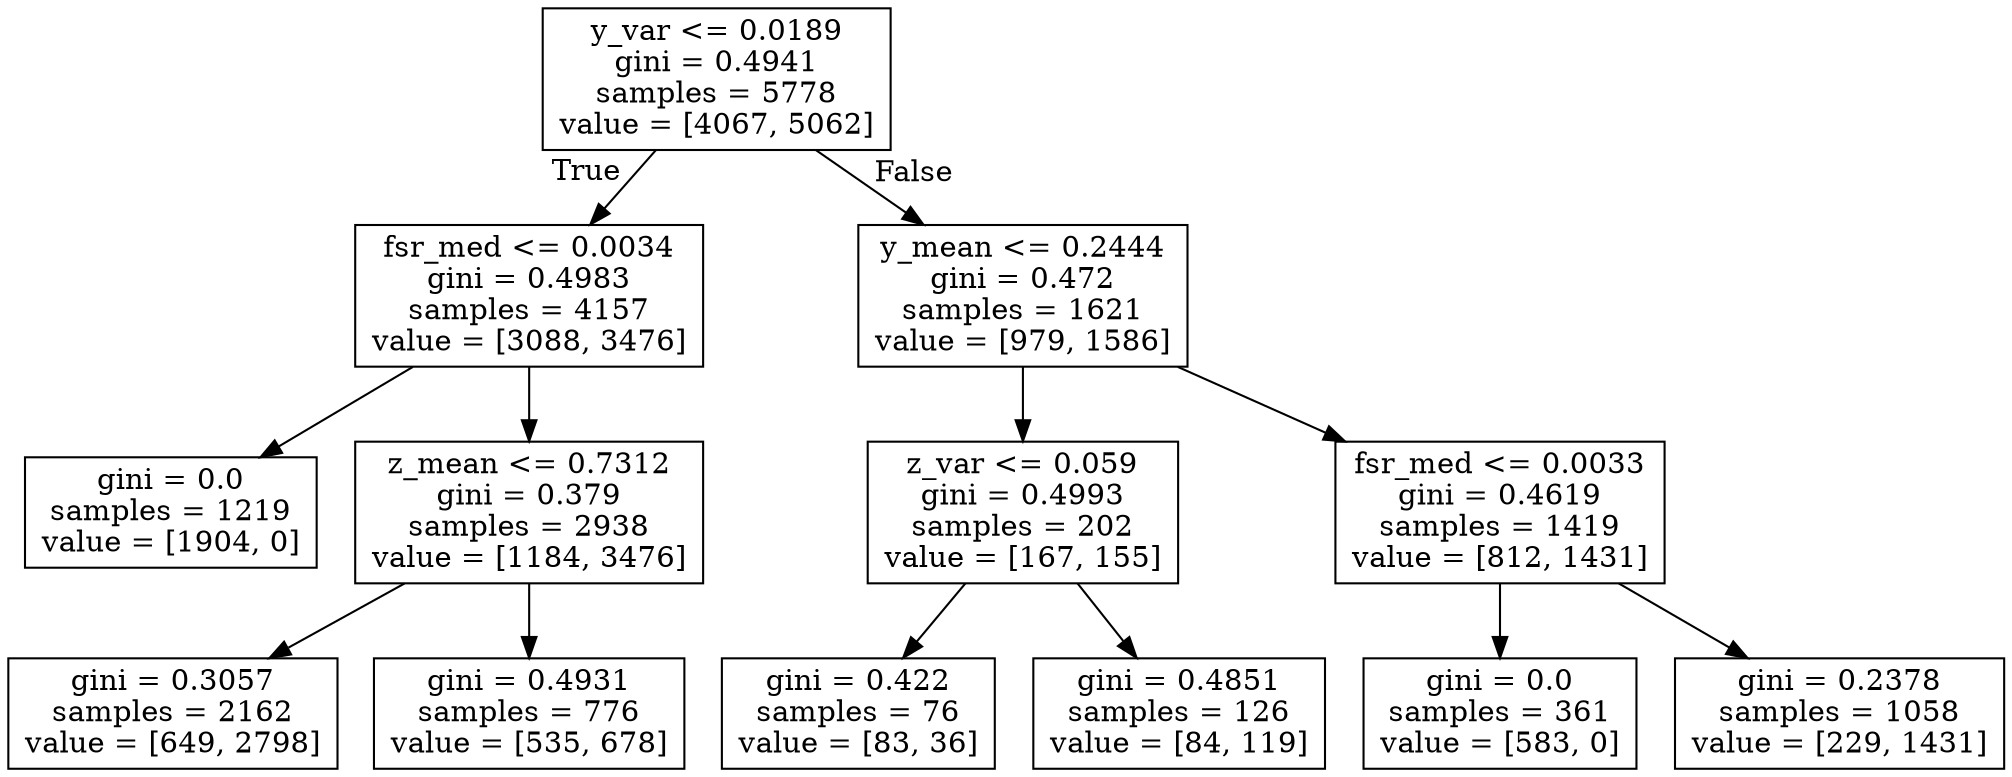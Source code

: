 digraph Tree {
node [shape=box] ;
0 [label="y_var <= 0.0189\ngini = 0.4941\nsamples = 5778\nvalue = [4067, 5062]"] ;
1 [label="fsr_med <= 0.0034\ngini = 0.4983\nsamples = 4157\nvalue = [3088, 3476]"] ;
0 -> 1 [labeldistance=2.5, labelangle=45, headlabel="True"] ;
2 [label="gini = 0.0\nsamples = 1219\nvalue = [1904, 0]"] ;
1 -> 2 ;
3 [label="z_mean <= 0.7312\ngini = 0.379\nsamples = 2938\nvalue = [1184, 3476]"] ;
1 -> 3 ;
4 [label="gini = 0.3057\nsamples = 2162\nvalue = [649, 2798]"] ;
3 -> 4 ;
5 [label="gini = 0.4931\nsamples = 776\nvalue = [535, 678]"] ;
3 -> 5 ;
6 [label="y_mean <= 0.2444\ngini = 0.472\nsamples = 1621\nvalue = [979, 1586]"] ;
0 -> 6 [labeldistance=2.5, labelangle=-45, headlabel="False"] ;
7 [label="z_var <= 0.059\ngini = 0.4993\nsamples = 202\nvalue = [167, 155]"] ;
6 -> 7 ;
8 [label="gini = 0.422\nsamples = 76\nvalue = [83, 36]"] ;
7 -> 8 ;
9 [label="gini = 0.4851\nsamples = 126\nvalue = [84, 119]"] ;
7 -> 9 ;
10 [label="fsr_med <= 0.0033\ngini = 0.4619\nsamples = 1419\nvalue = [812, 1431]"] ;
6 -> 10 ;
11 [label="gini = 0.0\nsamples = 361\nvalue = [583, 0]"] ;
10 -> 11 ;
12 [label="gini = 0.2378\nsamples = 1058\nvalue = [229, 1431]"] ;
10 -> 12 ;
}